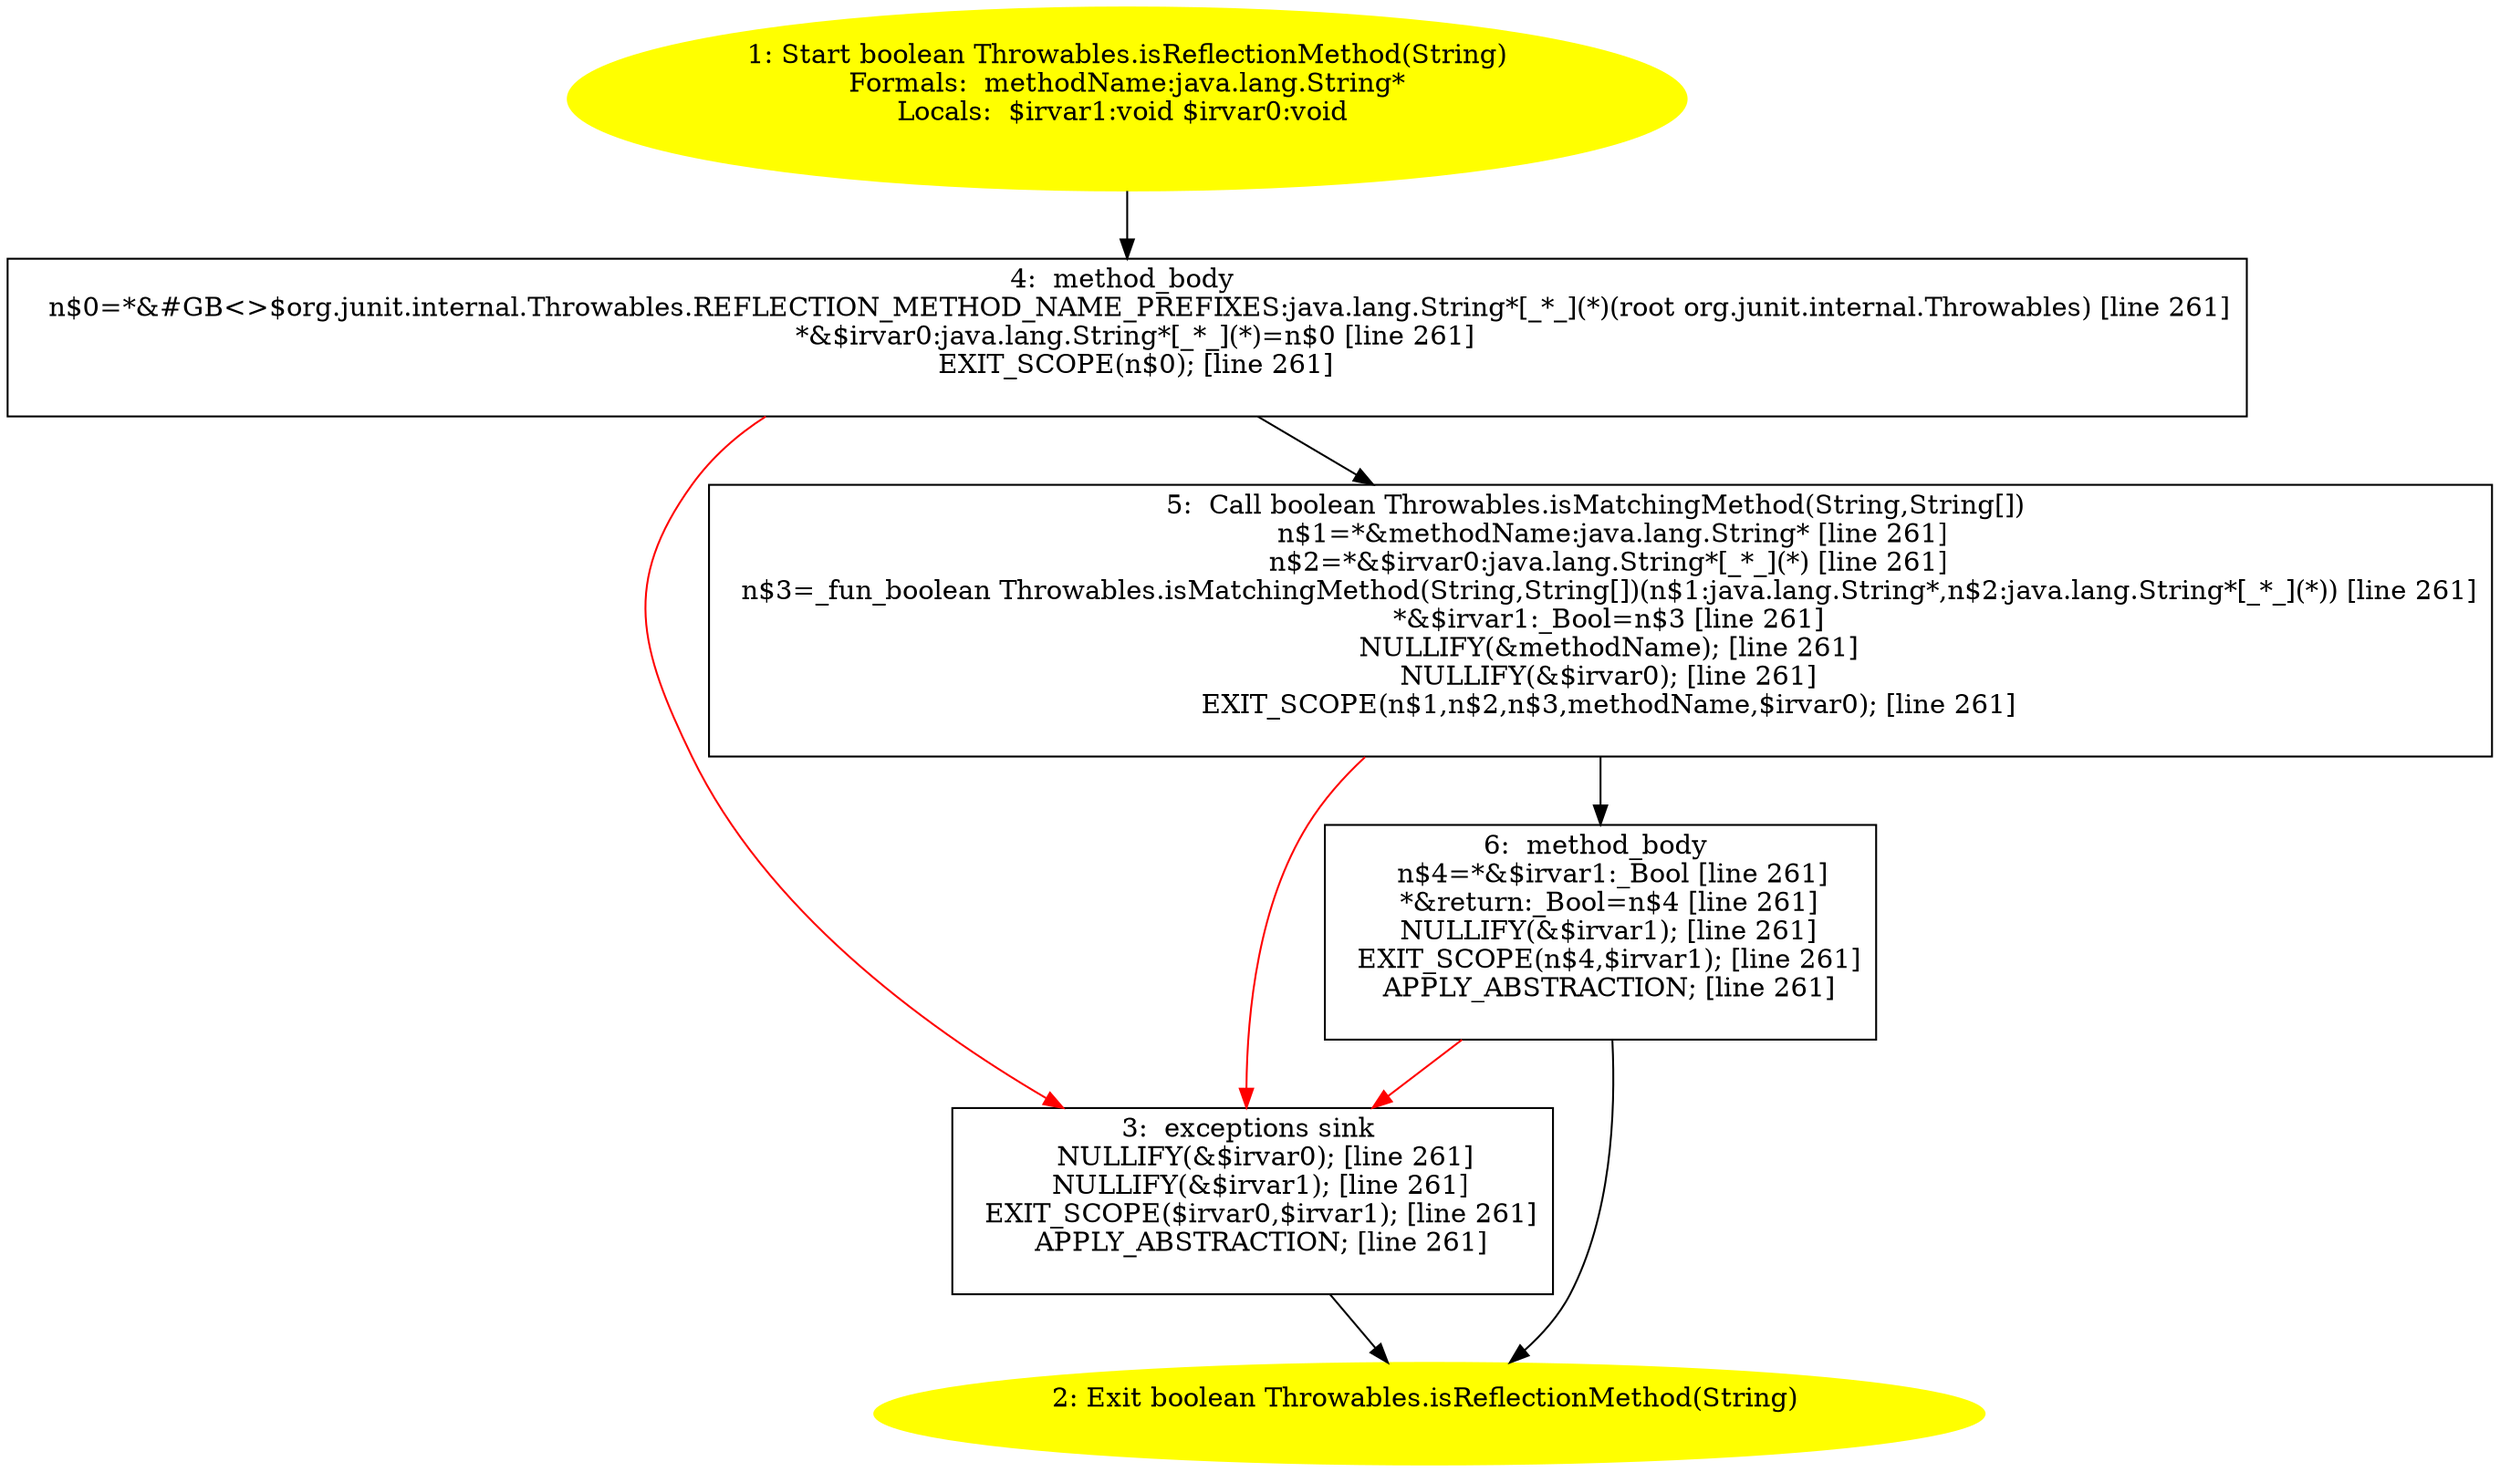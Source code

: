 /* @generated */
digraph cfg {
"org.junit.internal.Throwables.isReflectionMethod(java.lang.String):boolean.8a4909a60067c9dea6309522a1f1a29a_1" [label="1: Start boolean Throwables.isReflectionMethod(String)\nFormals:  methodName:java.lang.String*\nLocals:  $irvar1:void $irvar0:void \n  " color=yellow style=filled]
	

	 "org.junit.internal.Throwables.isReflectionMethod(java.lang.String):boolean.8a4909a60067c9dea6309522a1f1a29a_1" -> "org.junit.internal.Throwables.isReflectionMethod(java.lang.String):boolean.8a4909a60067c9dea6309522a1f1a29a_4" ;
"org.junit.internal.Throwables.isReflectionMethod(java.lang.String):boolean.8a4909a60067c9dea6309522a1f1a29a_2" [label="2: Exit boolean Throwables.isReflectionMethod(String) \n  " color=yellow style=filled]
	

"org.junit.internal.Throwables.isReflectionMethod(java.lang.String):boolean.8a4909a60067c9dea6309522a1f1a29a_3" [label="3:  exceptions sink \n   NULLIFY(&$irvar0); [line 261]\n  NULLIFY(&$irvar1); [line 261]\n  EXIT_SCOPE($irvar0,$irvar1); [line 261]\n  APPLY_ABSTRACTION; [line 261]\n " shape="box"]
	

	 "org.junit.internal.Throwables.isReflectionMethod(java.lang.String):boolean.8a4909a60067c9dea6309522a1f1a29a_3" -> "org.junit.internal.Throwables.isReflectionMethod(java.lang.String):boolean.8a4909a60067c9dea6309522a1f1a29a_2" ;
"org.junit.internal.Throwables.isReflectionMethod(java.lang.String):boolean.8a4909a60067c9dea6309522a1f1a29a_4" [label="4:  method_body \n   n$0=*&#GB<>$org.junit.internal.Throwables.REFLECTION_METHOD_NAME_PREFIXES:java.lang.String*[_*_](*)(root org.junit.internal.Throwables) [line 261]\n  *&$irvar0:java.lang.String*[_*_](*)=n$0 [line 261]\n  EXIT_SCOPE(n$0); [line 261]\n " shape="box"]
	

	 "org.junit.internal.Throwables.isReflectionMethod(java.lang.String):boolean.8a4909a60067c9dea6309522a1f1a29a_4" -> "org.junit.internal.Throwables.isReflectionMethod(java.lang.String):boolean.8a4909a60067c9dea6309522a1f1a29a_5" ;
	 "org.junit.internal.Throwables.isReflectionMethod(java.lang.String):boolean.8a4909a60067c9dea6309522a1f1a29a_4" -> "org.junit.internal.Throwables.isReflectionMethod(java.lang.String):boolean.8a4909a60067c9dea6309522a1f1a29a_3" [color="red" ];
"org.junit.internal.Throwables.isReflectionMethod(java.lang.String):boolean.8a4909a60067c9dea6309522a1f1a29a_5" [label="5:  Call boolean Throwables.isMatchingMethod(String,String[]) \n   n$1=*&methodName:java.lang.String* [line 261]\n  n$2=*&$irvar0:java.lang.String*[_*_](*) [line 261]\n  n$3=_fun_boolean Throwables.isMatchingMethod(String,String[])(n$1:java.lang.String*,n$2:java.lang.String*[_*_](*)) [line 261]\n  *&$irvar1:_Bool=n$3 [line 261]\n  NULLIFY(&methodName); [line 261]\n  NULLIFY(&$irvar0); [line 261]\n  EXIT_SCOPE(n$1,n$2,n$3,methodName,$irvar0); [line 261]\n " shape="box"]
	

	 "org.junit.internal.Throwables.isReflectionMethod(java.lang.String):boolean.8a4909a60067c9dea6309522a1f1a29a_5" -> "org.junit.internal.Throwables.isReflectionMethod(java.lang.String):boolean.8a4909a60067c9dea6309522a1f1a29a_6" ;
	 "org.junit.internal.Throwables.isReflectionMethod(java.lang.String):boolean.8a4909a60067c9dea6309522a1f1a29a_5" -> "org.junit.internal.Throwables.isReflectionMethod(java.lang.String):boolean.8a4909a60067c9dea6309522a1f1a29a_3" [color="red" ];
"org.junit.internal.Throwables.isReflectionMethod(java.lang.String):boolean.8a4909a60067c9dea6309522a1f1a29a_6" [label="6:  method_body \n   n$4=*&$irvar1:_Bool [line 261]\n  *&return:_Bool=n$4 [line 261]\n  NULLIFY(&$irvar1); [line 261]\n  EXIT_SCOPE(n$4,$irvar1); [line 261]\n  APPLY_ABSTRACTION; [line 261]\n " shape="box"]
	

	 "org.junit.internal.Throwables.isReflectionMethod(java.lang.String):boolean.8a4909a60067c9dea6309522a1f1a29a_6" -> "org.junit.internal.Throwables.isReflectionMethod(java.lang.String):boolean.8a4909a60067c9dea6309522a1f1a29a_2" ;
	 "org.junit.internal.Throwables.isReflectionMethod(java.lang.String):boolean.8a4909a60067c9dea6309522a1f1a29a_6" -> "org.junit.internal.Throwables.isReflectionMethod(java.lang.String):boolean.8a4909a60067c9dea6309522a1f1a29a_3" [color="red" ];
}
